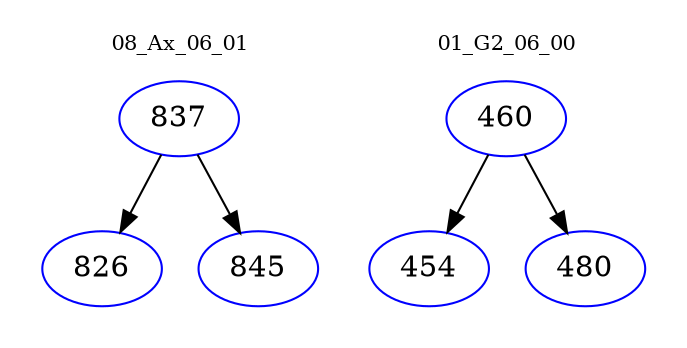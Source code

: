 digraph{
subgraph cluster_0 {
color = white
label = "08_Ax_06_01";
fontsize=10;
T0_837 [label="837", color="blue"]
T0_837 -> T0_826 [color="black"]
T0_826 [label="826", color="blue"]
T0_837 -> T0_845 [color="black"]
T0_845 [label="845", color="blue"]
}
subgraph cluster_1 {
color = white
label = "01_G2_06_00";
fontsize=10;
T1_460 [label="460", color="blue"]
T1_460 -> T1_454 [color="black"]
T1_454 [label="454", color="blue"]
T1_460 -> T1_480 [color="black"]
T1_480 [label="480", color="blue"]
}
}
